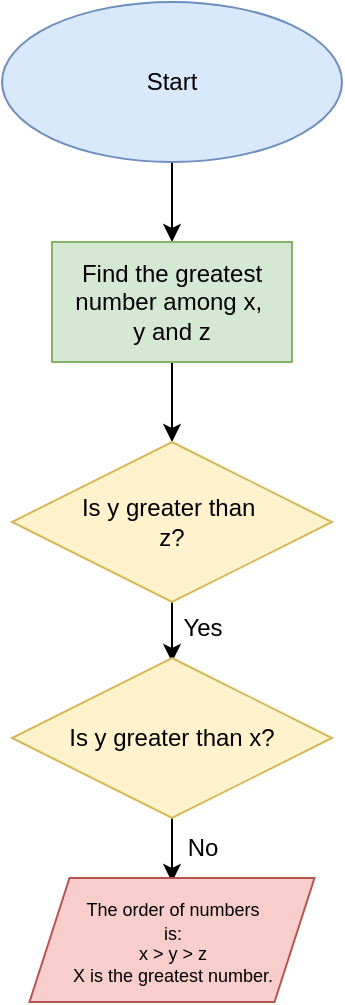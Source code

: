 <mxfile version="24.8.3">
  <diagram name="Page-1" id="mTNx-MTujBmtuW2WUOnl">
    <mxGraphModel dx="1234" dy="810" grid="1" gridSize="10" guides="1" tooltips="1" connect="1" arrows="1" fold="1" page="1" pageScale="1" pageWidth="827" pageHeight="1169" math="0" shadow="0">
      <root>
        <mxCell id="0" />
        <mxCell id="1" parent="0" />
        <mxCell id="gnWVeeApLT5yzpqDKX4z-3" style="edgeStyle=orthogonalEdgeStyle;rounded=0;orthogonalLoop=1;jettySize=auto;html=1;exitX=0.5;exitY=1;exitDx=0;exitDy=0;" edge="1" parent="1" source="gnWVeeApLT5yzpqDKX4z-2">
          <mxGeometry relative="1" as="geometry">
            <mxPoint x="395" y="160" as="targetPoint" />
          </mxGeometry>
        </mxCell>
        <mxCell id="gnWVeeApLT5yzpqDKX4z-2" value="Start" style="ellipse;whiteSpace=wrap;html=1;fillColor=#dae8fc;strokeColor=#6c8ebf;" vertex="1" parent="1">
          <mxGeometry x="310" y="40" width="170" height="80" as="geometry" />
        </mxCell>
        <mxCell id="gnWVeeApLT5yzpqDKX4z-5" style="edgeStyle=orthogonalEdgeStyle;rounded=0;orthogonalLoop=1;jettySize=auto;html=1;exitX=0.5;exitY=1;exitDx=0;exitDy=0;" edge="1" parent="1" source="gnWVeeApLT5yzpqDKX4z-4">
          <mxGeometry relative="1" as="geometry">
            <mxPoint x="395" y="260" as="targetPoint" />
          </mxGeometry>
        </mxCell>
        <mxCell id="gnWVeeApLT5yzpqDKX4z-4" value="Find the greatest number among x,&amp;nbsp;&lt;div&gt;y and z&lt;/div&gt;" style="rounded=0;whiteSpace=wrap;html=1;fillColor=#d5e8d4;strokeColor=#82b366;" vertex="1" parent="1">
          <mxGeometry x="335" y="160" width="120" height="60" as="geometry" />
        </mxCell>
        <mxCell id="gnWVeeApLT5yzpqDKX4z-21" style="edgeStyle=orthogonalEdgeStyle;rounded=0;orthogonalLoop=1;jettySize=auto;html=1;exitX=0.5;exitY=1;exitDx=0;exitDy=0;" edge="1" parent="1" source="gnWVeeApLT5yzpqDKX4z-8">
          <mxGeometry relative="1" as="geometry">
            <mxPoint x="395" y="370" as="targetPoint" />
          </mxGeometry>
        </mxCell>
        <mxCell id="gnWVeeApLT5yzpqDKX4z-8" value="Is y greater than&amp;nbsp;&lt;div&gt;z?&lt;/div&gt;" style="rhombus;whiteSpace=wrap;html=1;fillColor=#fff2cc;strokeColor=#d6b656;" vertex="1" parent="1">
          <mxGeometry x="315" y="260" width="160" height="80" as="geometry" />
        </mxCell>
        <mxCell id="gnWVeeApLT5yzpqDKX4z-22" value="Yes" style="text;html=1;align=center;verticalAlign=middle;resizable=0;points=[];autosize=1;strokeColor=none;fillColor=none;" vertex="1" parent="1">
          <mxGeometry x="390" y="338" width="40" height="30" as="geometry" />
        </mxCell>
        <mxCell id="gnWVeeApLT5yzpqDKX4z-25" style="edgeStyle=orthogonalEdgeStyle;rounded=0;orthogonalLoop=1;jettySize=auto;html=1;exitX=0.5;exitY=1;exitDx=0;exitDy=0;" edge="1" parent="1" source="gnWVeeApLT5yzpqDKX4z-24">
          <mxGeometry relative="1" as="geometry">
            <mxPoint x="395" y="480" as="targetPoint" />
          </mxGeometry>
        </mxCell>
        <mxCell id="gnWVeeApLT5yzpqDKX4z-24" value="Is y greater than x?" style="rhombus;whiteSpace=wrap;html=1;fillColor=#fff2cc;strokeColor=#d6b656;" vertex="1" parent="1">
          <mxGeometry x="315" y="368" width="160" height="80" as="geometry" />
        </mxCell>
        <mxCell id="gnWVeeApLT5yzpqDKX4z-26" value="No" style="text;html=1;align=center;verticalAlign=middle;resizable=0;points=[];autosize=1;strokeColor=none;fillColor=none;" vertex="1" parent="1">
          <mxGeometry x="390" y="448" width="40" height="30" as="geometry" />
        </mxCell>
        <mxCell id="gnWVeeApLT5yzpqDKX4z-27" value="&lt;font style=&quot;font-size: 9px;&quot;&gt;The order of numbers&lt;/font&gt;&lt;div style=&quot;font-size: 9px;&quot;&gt;is:&lt;/div&gt;&lt;div style=&quot;font-size: 9px;&quot;&gt;x &amp;gt; y &amp;gt; z&lt;/div&gt;&lt;div style=&quot;font-size: 9px;&quot;&gt;X is the greatest number.&lt;/div&gt;" style="shape=parallelogram;perimeter=parallelogramPerimeter;whiteSpace=wrap;html=1;fixedSize=1;fillColor=#f8cecc;strokeColor=#b85450;" vertex="1" parent="1">
          <mxGeometry x="323.75" y="478" width="142.5" height="62" as="geometry" />
        </mxCell>
      </root>
    </mxGraphModel>
  </diagram>
</mxfile>
